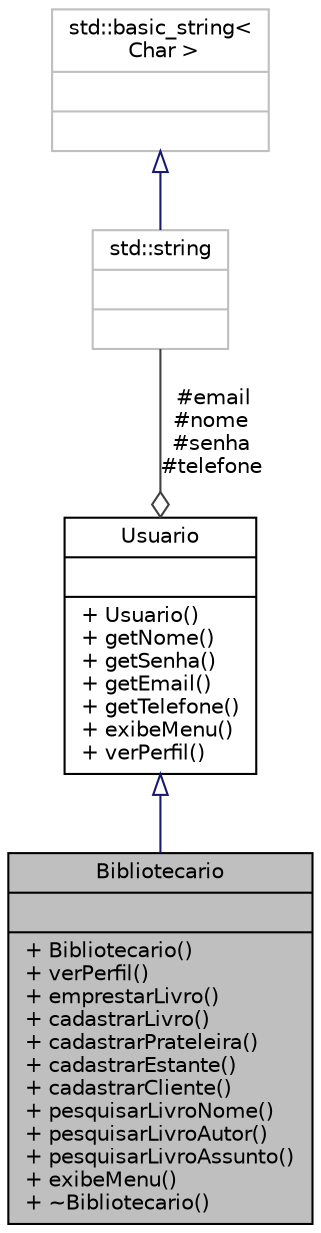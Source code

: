 digraph "Bibliotecario"
{
 // LATEX_PDF_SIZE
  edge [fontname="Helvetica",fontsize="10",labelfontname="Helvetica",labelfontsize="10"];
  node [fontname="Helvetica",fontsize="10",shape=record];
  Node1 [label="{Bibliotecario\n||+ Bibliotecario()\l+ verPerfil()\l+ emprestarLivro()\l+ cadastrarLivro()\l+ cadastrarPrateleira()\l+ cadastrarEstante()\l+ cadastrarCliente()\l+ pesquisarLivroNome()\l+ pesquisarLivroAutor()\l+ pesquisarLivroAssunto()\l+ exibeMenu()\l+ ~Bibliotecario()\l}",height=0.2,width=0.4,color="black", fillcolor="grey75", style="filled", fontcolor="black",tooltip="Classe Bibliotecario,."];
  Node2 -> Node1 [dir="back",color="midnightblue",fontsize="10",style="solid",arrowtail="onormal",fontname="Helvetica"];
  Node2 [label="{Usuario\n||+ Usuario()\l+ getNome()\l+ getSenha()\l+ getEmail()\l+ getTelefone()\l+ exibeMenu()\l+ verPerfil()\l}",height=0.2,width=0.4,color="black", fillcolor="white", style="filled",URL="$classUsuario.html",tooltip="Classe usuario,."];
  Node3 -> Node2 [color="grey25",fontsize="10",style="solid",label=" #email\n#nome\n#senha\n#telefone" ,arrowhead="odiamond",fontname="Helvetica"];
  Node3 [label="{std::string\n||}",height=0.2,width=0.4,color="grey75", fillcolor="white", style="filled",tooltip=" "];
  Node4 -> Node3 [dir="back",color="midnightblue",fontsize="10",style="solid",arrowtail="onormal",fontname="Helvetica"];
  Node4 [label="{std::basic_string\<\l Char \>\n||}",height=0.2,width=0.4,color="grey75", fillcolor="white", style="filled",tooltip=" "];
}

